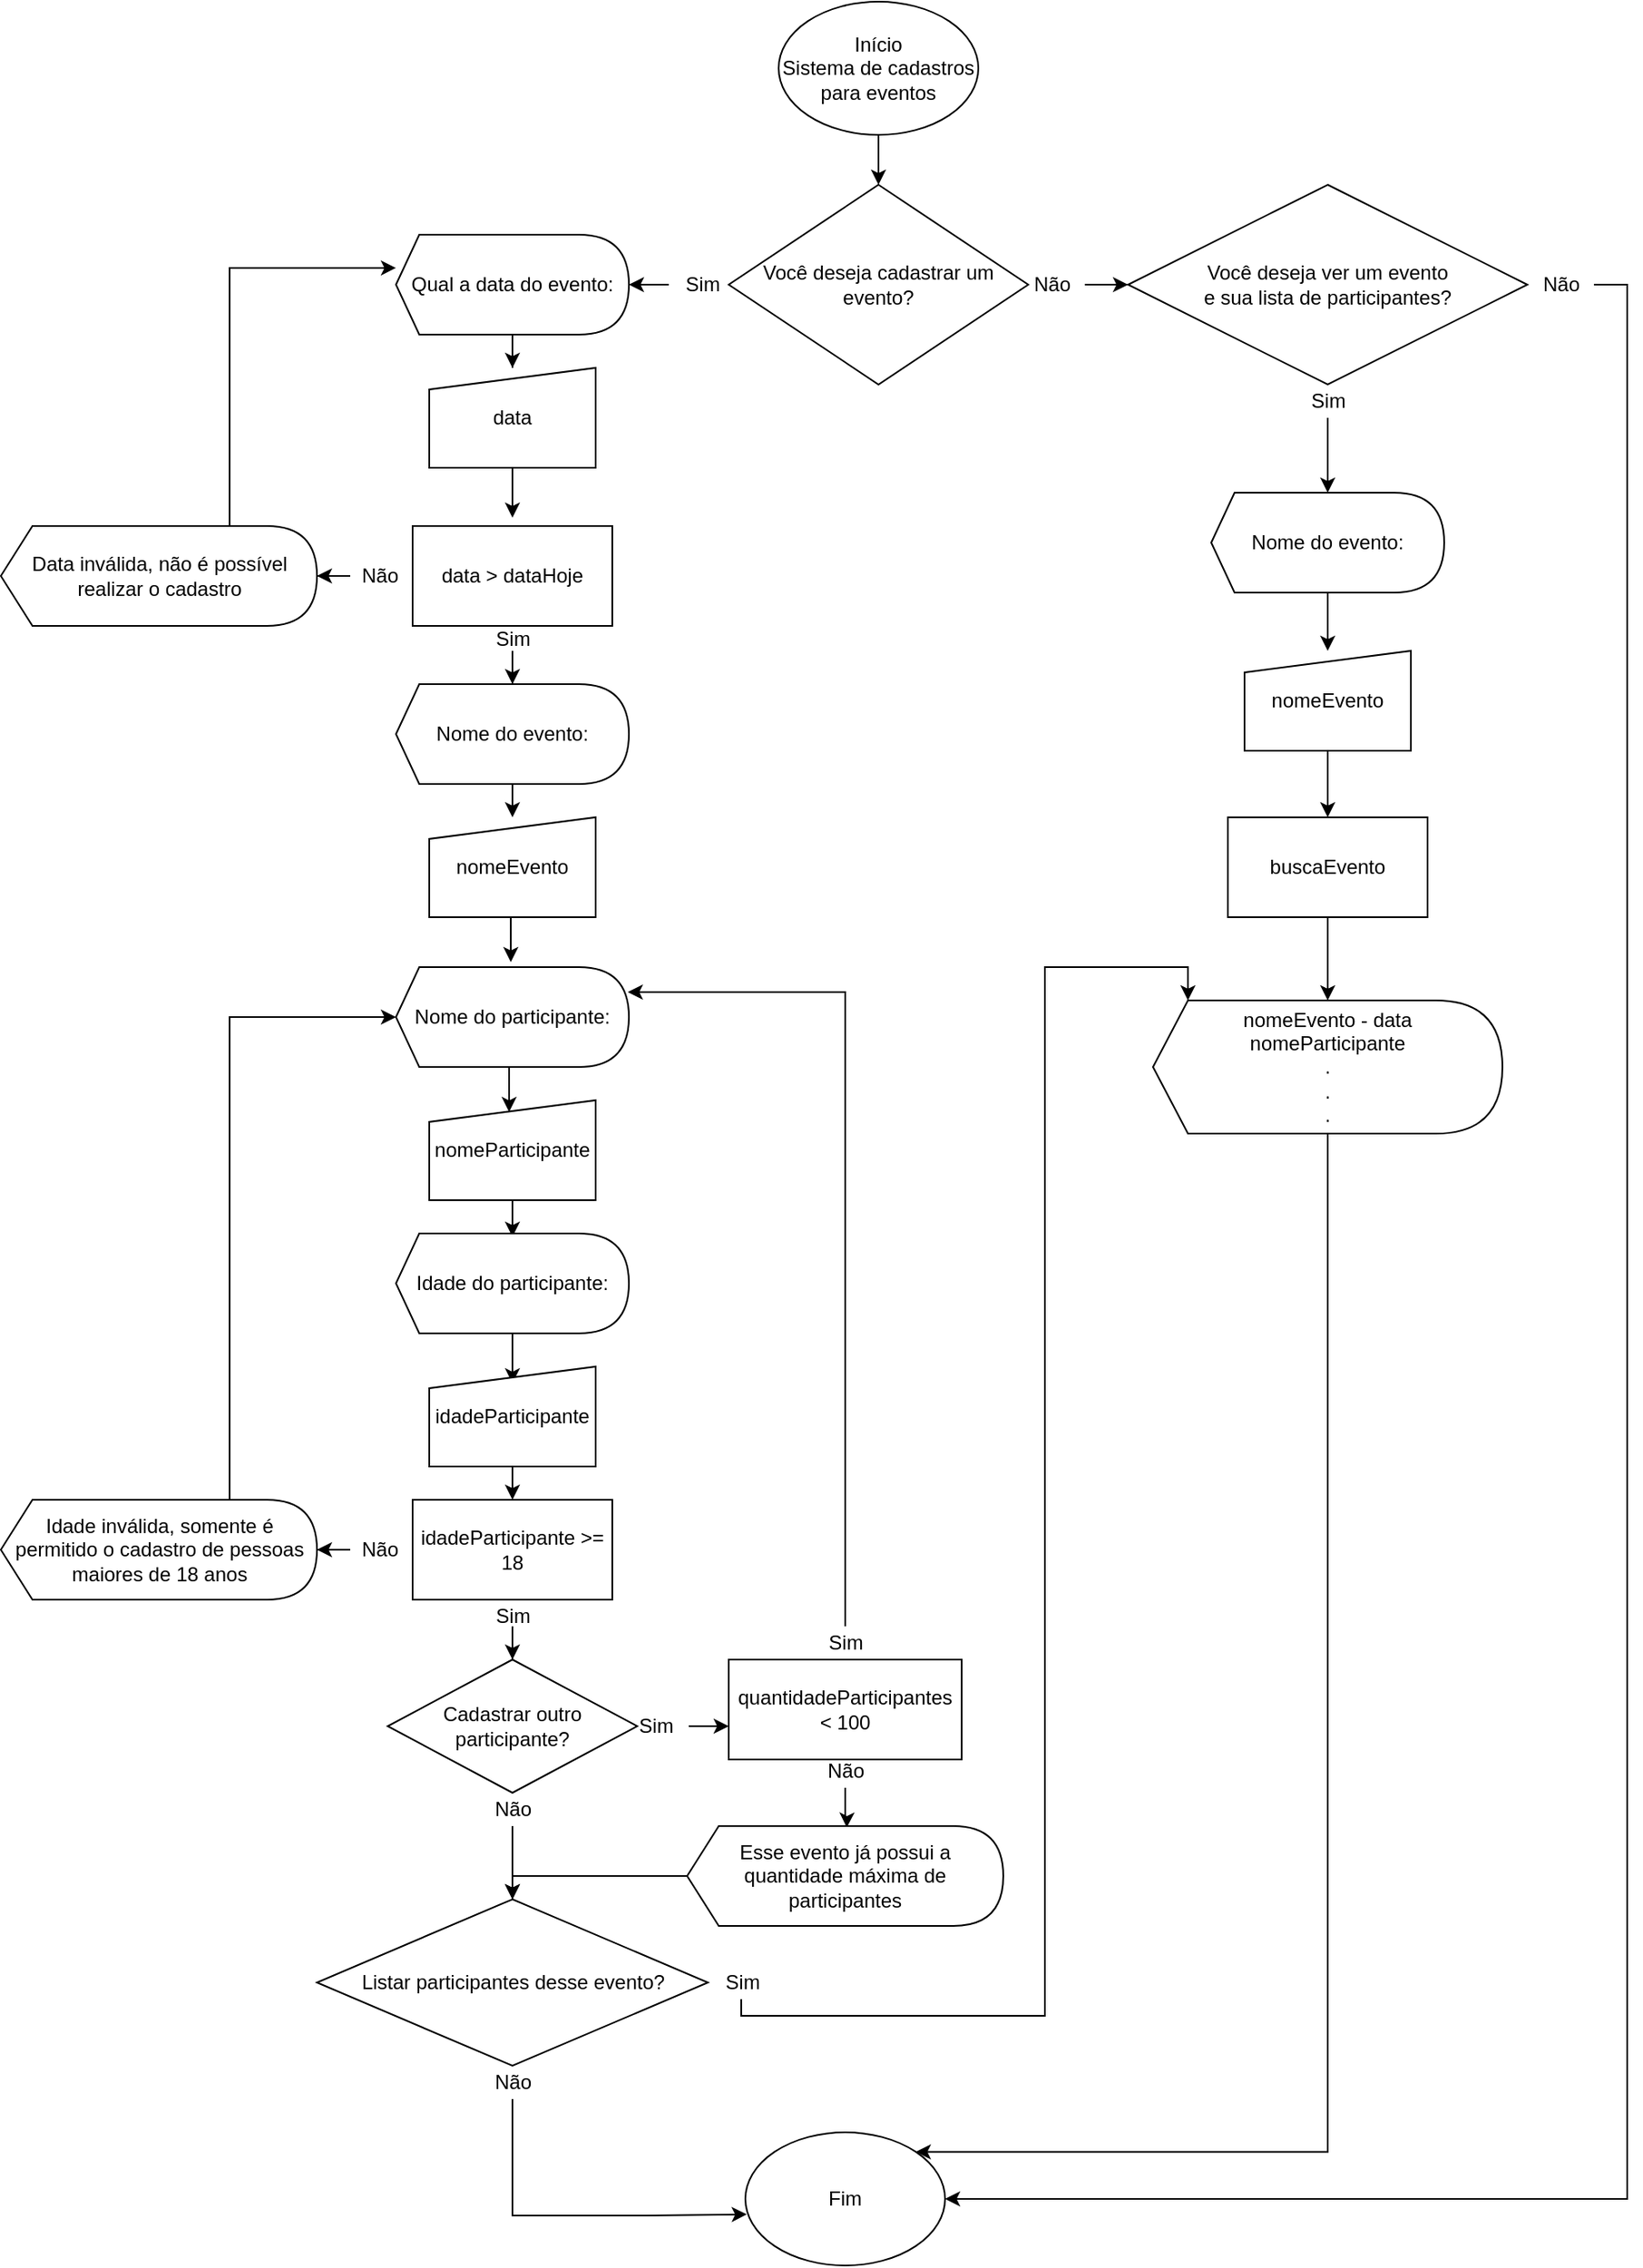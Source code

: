 <mxfile version="17.4.6" type="github">
  <diagram id="29ODBgfTGOtjrFLD_RwF" name="Page-1">
    <mxGraphModel dx="2274" dy="750" grid="1" gridSize="10" guides="1" tooltips="1" connect="1" arrows="1" fold="1" page="1" pageScale="1" pageWidth="827" pageHeight="1169" math="0" shadow="0">
      <root>
        <mxCell id="0" />
        <mxCell id="1" parent="0" />
        <mxCell id="-WZs5T-P6RfxNg0FdXoh-18" value="" style="edgeStyle=orthogonalEdgeStyle;rounded=0;orthogonalLoop=1;jettySize=auto;html=1;" parent="1" source="-WZs5T-P6RfxNg0FdXoh-2" target="-WZs5T-P6RfxNg0FdXoh-17" edge="1">
          <mxGeometry relative="1" as="geometry" />
        </mxCell>
        <mxCell id="-WZs5T-P6RfxNg0FdXoh-2" value="Início&lt;br&gt;Sistema de cadastros para eventos" style="ellipse;whiteSpace=wrap;html=1;" parent="1" vertex="1">
          <mxGeometry x="400" y="240" width="120" height="80" as="geometry" />
        </mxCell>
        <mxCell id="-WZs5T-P6RfxNg0FdXoh-17" value="&lt;span&gt;Você deseja cadastrar um evento?&lt;/span&gt;" style="strokeWidth=1;html=1;shape=mxgraph.flowchart.decision;whiteSpace=wrap;rounded=0;sketch=0;" parent="1" vertex="1">
          <mxGeometry x="370" y="350" width="180" height="120" as="geometry" />
        </mxCell>
        <mxCell id="tCCi4dPBxki_MjiUghov-21" style="edgeStyle=orthogonalEdgeStyle;rounded=0;orthogonalLoop=1;jettySize=auto;html=1;" edge="1" parent="1" source="-WZs5T-P6RfxNg0FdXoh-22" target="tCCi4dPBxki_MjiUghov-16">
          <mxGeometry relative="1" as="geometry" />
        </mxCell>
        <mxCell id="-WZs5T-P6RfxNg0FdXoh-22" value="Não" style="text;html=1;align=center;verticalAlign=middle;resizable=0;points=[];autosize=1;strokeColor=none;fillColor=none;" parent="1" vertex="1">
          <mxGeometry x="544" y="400" width="40" height="20" as="geometry" />
        </mxCell>
        <mxCell id="tCCi4dPBxki_MjiUghov-32" style="edgeStyle=orthogonalEdgeStyle;rounded=0;orthogonalLoop=1;jettySize=auto;html=1;entryX=1;entryY=0.5;entryDx=0;entryDy=0;entryPerimeter=0;" edge="1" parent="1" source="-WZs5T-P6RfxNg0FdXoh-23" target="-WZs5T-P6RfxNg0FdXoh-24">
          <mxGeometry relative="1" as="geometry" />
        </mxCell>
        <mxCell id="-WZs5T-P6RfxNg0FdXoh-23" value="Sim" style="text;html=1;align=center;verticalAlign=middle;resizable=0;points=[];autosize=1;strokeColor=none;fillColor=none;" parent="1" vertex="1">
          <mxGeometry x="334" y="400" width="40" height="20" as="geometry" />
        </mxCell>
        <mxCell id="-WZs5T-P6RfxNg0FdXoh-60" style="edgeStyle=orthogonalEdgeStyle;rounded=0;orthogonalLoop=1;jettySize=auto;html=1;entryX=0.5;entryY=0;entryDx=0;entryDy=0;" parent="1" source="-WZs5T-P6RfxNg0FdXoh-24" target="-WZs5T-P6RfxNg0FdXoh-26" edge="1">
          <mxGeometry relative="1" as="geometry" />
        </mxCell>
        <mxCell id="-WZs5T-P6RfxNg0FdXoh-24" value="Qual a data do evento:" style="shape=display;whiteSpace=wrap;html=1;size=0.1;" parent="1" vertex="1">
          <mxGeometry x="170" y="380" width="140" height="60" as="geometry" />
        </mxCell>
        <mxCell id="-WZs5T-P6RfxNg0FdXoh-61" style="edgeStyle=orthogonalEdgeStyle;rounded=0;orthogonalLoop=1;jettySize=auto;html=1;" parent="1" source="-WZs5T-P6RfxNg0FdXoh-26" edge="1">
          <mxGeometry relative="1" as="geometry">
            <mxPoint x="240" y="550" as="targetPoint" />
          </mxGeometry>
        </mxCell>
        <mxCell id="-WZs5T-P6RfxNg0FdXoh-26" value="data" style="html=1;strokeWidth=1;shape=manualInput;whiteSpace=wrap;rounded=0;size=13;arcSize=11;sketch=0;" parent="1" vertex="1">
          <mxGeometry x="190" y="460" width="100" height="60" as="geometry" />
        </mxCell>
        <mxCell id="-WZs5T-P6RfxNg0FdXoh-27" value="data &amp;gt; dataHoje" style="rounded=0;whiteSpace=wrap;html=1;sketch=0;strokeWidth=1;" parent="1" vertex="1">
          <mxGeometry x="180" y="555" width="120" height="60" as="geometry" />
        </mxCell>
        <mxCell id="tCCi4dPBxki_MjiUghov-33" style="edgeStyle=orthogonalEdgeStyle;rounded=0;orthogonalLoop=1;jettySize=auto;html=1;entryX=0.5;entryY=0;entryDx=0;entryDy=0;entryPerimeter=0;" edge="1" parent="1" source="-WZs5T-P6RfxNg0FdXoh-28" target="-WZs5T-P6RfxNg0FdXoh-31">
          <mxGeometry relative="1" as="geometry" />
        </mxCell>
        <mxCell id="-WZs5T-P6RfxNg0FdXoh-28" value="Sim" style="text;html=1;align=center;verticalAlign=middle;resizable=0;points=[];autosize=1;strokeColor=none;fillColor=none;" parent="1" vertex="1">
          <mxGeometry x="220" y="613" width="40" height="20" as="geometry" />
        </mxCell>
        <mxCell id="tCCi4dPBxki_MjiUghov-34" style="edgeStyle=orthogonalEdgeStyle;rounded=0;orthogonalLoop=1;jettySize=auto;html=1;entryX=1;entryY=0.5;entryDx=0;entryDy=0;entryPerimeter=0;" edge="1" parent="1" source="-WZs5T-P6RfxNg0FdXoh-29" target="-WZs5T-P6RfxNg0FdXoh-30">
          <mxGeometry relative="1" as="geometry" />
        </mxCell>
        <mxCell id="-WZs5T-P6RfxNg0FdXoh-29" value="Não" style="text;html=1;align=center;verticalAlign=middle;resizable=0;points=[];autosize=1;strokeColor=none;fillColor=none;" parent="1" vertex="1">
          <mxGeometry x="140" y="575" width="40" height="20" as="geometry" />
        </mxCell>
        <mxCell id="-WZs5T-P6RfxNg0FdXoh-68" style="edgeStyle=orthogonalEdgeStyle;rounded=0;orthogonalLoop=1;jettySize=auto;html=1;entryX=0;entryY=0.333;entryDx=0;entryDy=0;entryPerimeter=0;" parent="1" source="-WZs5T-P6RfxNg0FdXoh-30" target="-WZs5T-P6RfxNg0FdXoh-24" edge="1">
          <mxGeometry relative="1" as="geometry">
            <Array as="points">
              <mxPoint x="70" y="400" />
            </Array>
          </mxGeometry>
        </mxCell>
        <mxCell id="-WZs5T-P6RfxNg0FdXoh-30" value="Data inválida, não é possível realizar o cadastro" style="shape=display;whiteSpace=wrap;html=1;size=0.1;" parent="1" vertex="1">
          <mxGeometry x="-67.5" y="555" width="190" height="60" as="geometry" />
        </mxCell>
        <mxCell id="-WZs5T-P6RfxNg0FdXoh-57" style="edgeStyle=orthogonalEdgeStyle;rounded=0;orthogonalLoop=1;jettySize=auto;html=1;exitX=0;exitY=0;exitDx=62;exitDy=60;exitPerimeter=0;entryX=0.5;entryY=0;entryDx=0;entryDy=0;" parent="1" source="-WZs5T-P6RfxNg0FdXoh-31" target="-WZs5T-P6RfxNg0FdXoh-32" edge="1">
          <mxGeometry relative="1" as="geometry" />
        </mxCell>
        <mxCell id="-WZs5T-P6RfxNg0FdXoh-31" value="Nome do evento:" style="shape=display;whiteSpace=wrap;html=1;size=0.1;" parent="1" vertex="1">
          <mxGeometry x="170" y="650" width="140" height="60" as="geometry" />
        </mxCell>
        <mxCell id="-WZs5T-P6RfxNg0FdXoh-54" style="edgeStyle=orthogonalEdgeStyle;rounded=0;orthogonalLoop=1;jettySize=auto;html=1;exitX=0.5;exitY=1;exitDx=0;exitDy=0;entryX=0.493;entryY=-0.05;entryDx=0;entryDy=0;entryPerimeter=0;" parent="1" source="-WZs5T-P6RfxNg0FdXoh-32" target="-WZs5T-P6RfxNg0FdXoh-33" edge="1">
          <mxGeometry relative="1" as="geometry" />
        </mxCell>
        <mxCell id="-WZs5T-P6RfxNg0FdXoh-32" value="nomeEvento" style="html=1;strokeWidth=1;shape=manualInput;whiteSpace=wrap;rounded=0;size=13;arcSize=11;sketch=0;" parent="1" vertex="1">
          <mxGeometry x="190" y="730" width="100" height="60" as="geometry" />
        </mxCell>
        <mxCell id="-WZs5T-P6RfxNg0FdXoh-55" style="edgeStyle=orthogonalEdgeStyle;rounded=0;orthogonalLoop=1;jettySize=auto;html=1;exitX=0;exitY=0;exitDx=62;exitDy=60;exitPerimeter=0;entryX=0.48;entryY=0.117;entryDx=0;entryDy=0;entryPerimeter=0;" parent="1" source="-WZs5T-P6RfxNg0FdXoh-33" target="-WZs5T-P6RfxNg0FdXoh-34" edge="1">
          <mxGeometry relative="1" as="geometry" />
        </mxCell>
        <mxCell id="-WZs5T-P6RfxNg0FdXoh-33" value="Nome do participante:" style="shape=display;whiteSpace=wrap;html=1;size=0.1;" parent="1" vertex="1">
          <mxGeometry x="170" y="820" width="140" height="60" as="geometry" />
        </mxCell>
        <mxCell id="-WZs5T-P6RfxNg0FdXoh-52" style="edgeStyle=orthogonalEdgeStyle;rounded=0;orthogonalLoop=1;jettySize=auto;html=1;exitX=0.5;exitY=1;exitDx=0;exitDy=0;entryX=0.5;entryY=0.033;entryDx=0;entryDy=0;entryPerimeter=0;" parent="1" source="-WZs5T-P6RfxNg0FdXoh-34" target="-WZs5T-P6RfxNg0FdXoh-35" edge="1">
          <mxGeometry relative="1" as="geometry" />
        </mxCell>
        <mxCell id="-WZs5T-P6RfxNg0FdXoh-34" value="nomeParticipante" style="html=1;strokeWidth=1;shape=manualInput;whiteSpace=wrap;rounded=0;size=13;arcSize=11;sketch=0;" parent="1" vertex="1">
          <mxGeometry x="190" y="900" width="100" height="60" as="geometry" />
        </mxCell>
        <mxCell id="-WZs5T-P6RfxNg0FdXoh-53" style="edgeStyle=orthogonalEdgeStyle;rounded=0;orthogonalLoop=1;jettySize=auto;html=1;exitX=0;exitY=0;exitDx=62;exitDy=60;exitPerimeter=0;entryX=0.5;entryY=0.167;entryDx=0;entryDy=0;entryPerimeter=0;" parent="1" source="-WZs5T-P6RfxNg0FdXoh-35" target="-WZs5T-P6RfxNg0FdXoh-36" edge="1">
          <mxGeometry relative="1" as="geometry" />
        </mxCell>
        <mxCell id="-WZs5T-P6RfxNg0FdXoh-35" value="Idade do participante:" style="shape=display;whiteSpace=wrap;html=1;size=0.1;" parent="1" vertex="1">
          <mxGeometry x="170" y="980" width="140" height="60" as="geometry" />
        </mxCell>
        <mxCell id="-WZs5T-P6RfxNg0FdXoh-50" style="edgeStyle=orthogonalEdgeStyle;rounded=0;orthogonalLoop=1;jettySize=auto;html=1;exitX=0.5;exitY=1;exitDx=0;exitDy=0;entryX=0.5;entryY=0;entryDx=0;entryDy=0;" parent="1" source="-WZs5T-P6RfxNg0FdXoh-36" target="-WZs5T-P6RfxNg0FdXoh-37" edge="1">
          <mxGeometry relative="1" as="geometry" />
        </mxCell>
        <mxCell id="-WZs5T-P6RfxNg0FdXoh-36" value="idadeParticipante" style="html=1;strokeWidth=1;shape=manualInput;whiteSpace=wrap;rounded=0;size=13;arcSize=11;sketch=0;" parent="1" vertex="1">
          <mxGeometry x="190" y="1060" width="100" height="60" as="geometry" />
        </mxCell>
        <mxCell id="-WZs5T-P6RfxNg0FdXoh-37" value="idadeParticipante &amp;gt;= 18" style="rounded=0;whiteSpace=wrap;html=1;sketch=0;strokeWidth=1;" parent="1" vertex="1">
          <mxGeometry x="180" y="1140" width="120" height="60" as="geometry" />
        </mxCell>
        <mxCell id="tCCi4dPBxki_MjiUghov-40" style="edgeStyle=orthogonalEdgeStyle;rounded=0;orthogonalLoop=1;jettySize=auto;html=1;entryX=1;entryY=0.5;entryDx=0;entryDy=0;entryPerimeter=0;" edge="1" parent="1" source="-WZs5T-P6RfxNg0FdXoh-38" target="-WZs5T-P6RfxNg0FdXoh-41">
          <mxGeometry relative="1" as="geometry" />
        </mxCell>
        <mxCell id="-WZs5T-P6RfxNg0FdXoh-38" value="Não" style="text;html=1;align=center;verticalAlign=middle;resizable=0;points=[];autosize=1;strokeColor=none;fillColor=none;" parent="1" vertex="1">
          <mxGeometry x="140" y="1160" width="40" height="20" as="geometry" />
        </mxCell>
        <mxCell id="tCCi4dPBxki_MjiUghov-35" style="edgeStyle=orthogonalEdgeStyle;rounded=0;orthogonalLoop=1;jettySize=auto;html=1;entryX=0.5;entryY=0;entryDx=0;entryDy=0;" edge="1" parent="1" source="-WZs5T-P6RfxNg0FdXoh-39" target="-WZs5T-P6RfxNg0FdXoh-70">
          <mxGeometry relative="1" as="geometry" />
        </mxCell>
        <mxCell id="-WZs5T-P6RfxNg0FdXoh-39" value="Sim" style="text;html=1;align=center;verticalAlign=middle;resizable=0;points=[];autosize=1;strokeColor=none;fillColor=none;" parent="1" vertex="1">
          <mxGeometry x="220" y="1200" width="40" height="20" as="geometry" />
        </mxCell>
        <mxCell id="-WZs5T-P6RfxNg0FdXoh-69" style="edgeStyle=orthogonalEdgeStyle;rounded=0;orthogonalLoop=1;jettySize=auto;html=1;entryX=0;entryY=0.5;entryDx=0;entryDy=0;entryPerimeter=0;" parent="1" source="-WZs5T-P6RfxNg0FdXoh-41" target="-WZs5T-P6RfxNg0FdXoh-33" edge="1">
          <mxGeometry relative="1" as="geometry">
            <Array as="points">
              <mxPoint x="70" y="850" />
            </Array>
          </mxGeometry>
        </mxCell>
        <mxCell id="-WZs5T-P6RfxNg0FdXoh-41" value="Idade inválida, somente é permitido o cadastro de pessoas maiores de 18 anos" style="shape=display;whiteSpace=wrap;html=1;size=0.1;" parent="1" vertex="1">
          <mxGeometry x="-67.5" y="1140" width="190" height="60" as="geometry" />
        </mxCell>
        <mxCell id="tCCi4dPBxki_MjiUghov-39" style="edgeStyle=orthogonalEdgeStyle;rounded=0;orthogonalLoop=1;jettySize=auto;html=1;entryX=0;entryY=0.667;entryDx=0;entryDy=0;entryPerimeter=0;" edge="1" parent="1" source="-WZs5T-P6RfxNg0FdXoh-42" target="-WZs5T-P6RfxNg0FdXoh-63">
          <mxGeometry relative="1" as="geometry" />
        </mxCell>
        <mxCell id="-WZs5T-P6RfxNg0FdXoh-42" value="Sim" style="text;html=1;align=center;verticalAlign=middle;resizable=0;points=[];autosize=1;strokeColor=none;fillColor=none;" parent="1" vertex="1">
          <mxGeometry x="306" y="1266" width="40" height="20" as="geometry" />
        </mxCell>
        <mxCell id="tCCi4dPBxki_MjiUghov-42" style="edgeStyle=orthogonalEdgeStyle;rounded=0;orthogonalLoop=1;jettySize=auto;html=1;entryX=0.5;entryY=0;entryDx=0;entryDy=0;" edge="1" parent="1" source="-WZs5T-P6RfxNg0FdXoh-43" target="tCCi4dPBxki_MjiUghov-2">
          <mxGeometry relative="1" as="geometry" />
        </mxCell>
        <mxCell id="-WZs5T-P6RfxNg0FdXoh-43" value="Não" style="text;html=1;align=center;verticalAlign=middle;resizable=0;points=[];autosize=1;strokeColor=none;fillColor=none;" parent="1" vertex="1">
          <mxGeometry x="220" y="1316" width="40" height="20" as="geometry" />
        </mxCell>
        <mxCell id="-WZs5T-P6RfxNg0FdXoh-63" value="quantidadeParticipantes &amp;lt; 100" style="rounded=0;whiteSpace=wrap;html=1;sketch=0;strokeWidth=1;" parent="1" vertex="1">
          <mxGeometry x="370" y="1236" width="140" height="60" as="geometry" />
        </mxCell>
        <mxCell id="tCCi4dPBxki_MjiUghov-49" style="edgeStyle=orthogonalEdgeStyle;rounded=0;orthogonalLoop=1;jettySize=auto;html=1;entryX=0.995;entryY=0.25;entryDx=0;entryDy=0;entryPerimeter=0;" edge="1" parent="1" source="-WZs5T-P6RfxNg0FdXoh-65" target="-WZs5T-P6RfxNg0FdXoh-33">
          <mxGeometry relative="1" as="geometry">
            <Array as="points">
              <mxPoint x="440" y="835" />
            </Array>
          </mxGeometry>
        </mxCell>
        <mxCell id="-WZs5T-P6RfxNg0FdXoh-65" value="Sim" style="text;html=1;align=center;verticalAlign=middle;resizable=0;points=[];autosize=1;strokeColor=none;fillColor=none;" parent="1" vertex="1">
          <mxGeometry x="420" y="1216" width="40" height="20" as="geometry" />
        </mxCell>
        <mxCell id="tCCi4dPBxki_MjiUghov-47" style="edgeStyle=orthogonalEdgeStyle;rounded=0;orthogonalLoop=1;jettySize=auto;html=1;entryX=0.505;entryY=0.015;entryDx=0;entryDy=0;entryPerimeter=0;" edge="1" parent="1" source="-WZs5T-P6RfxNg0FdXoh-66" target="-WZs5T-P6RfxNg0FdXoh-77">
          <mxGeometry relative="1" as="geometry" />
        </mxCell>
        <mxCell id="-WZs5T-P6RfxNg0FdXoh-66" value="Não" style="text;html=1;align=center;verticalAlign=middle;resizable=0;points=[];autosize=1;strokeColor=none;fillColor=none;" parent="1" vertex="1">
          <mxGeometry x="420" y="1293" width="40" height="20" as="geometry" />
        </mxCell>
        <mxCell id="-WZs5T-P6RfxNg0FdXoh-70" value="&lt;span&gt;Cadastrar outro participante?&lt;/span&gt;" style="rhombus;whiteSpace=wrap;html=1;rounded=0;sketch=0;strokeWidth=1;" parent="1" vertex="1">
          <mxGeometry x="165" y="1236" width="150" height="80" as="geometry" />
        </mxCell>
        <mxCell id="tCCi4dPBxki_MjiUghov-48" style="edgeStyle=orthogonalEdgeStyle;rounded=0;orthogonalLoop=1;jettySize=auto;html=1;" edge="1" parent="1" source="-WZs5T-P6RfxNg0FdXoh-77" target="tCCi4dPBxki_MjiUghov-2">
          <mxGeometry relative="1" as="geometry">
            <Array as="points">
              <mxPoint x="240" y="1366" />
            </Array>
          </mxGeometry>
        </mxCell>
        <mxCell id="-WZs5T-P6RfxNg0FdXoh-77" value="Esse evento já possui a quantidade máxima de participantes" style="shape=display;whiteSpace=wrap;html=1;size=0.1;" parent="1" vertex="1">
          <mxGeometry x="345" y="1336" width="190" height="60" as="geometry" />
        </mxCell>
        <mxCell id="tCCi4dPBxki_MjiUghov-2" value="&lt;span&gt;Listar participantes desse evento?&lt;/span&gt;" style="rhombus;whiteSpace=wrap;html=1;rounded=0;sketch=0;strokeWidth=1;" vertex="1" parent="1">
          <mxGeometry x="122.5" y="1380" width="235" height="100" as="geometry" />
        </mxCell>
        <mxCell id="tCCi4dPBxki_MjiUghov-43" style="edgeStyle=orthogonalEdgeStyle;rounded=0;orthogonalLoop=1;jettySize=auto;html=1;entryX=0.007;entryY=0.616;entryDx=0;entryDy=0;entryPerimeter=0;" edge="1" parent="1" source="tCCi4dPBxki_MjiUghov-9" target="tCCi4dPBxki_MjiUghov-11">
          <mxGeometry relative="1" as="geometry">
            <Array as="points">
              <mxPoint x="240" y="1570" />
              <mxPoint x="320" y="1570" />
            </Array>
          </mxGeometry>
        </mxCell>
        <mxCell id="tCCi4dPBxki_MjiUghov-9" value="Não" style="text;html=1;align=center;verticalAlign=middle;resizable=0;points=[];autosize=1;strokeColor=none;fillColor=none;" vertex="1" parent="1">
          <mxGeometry x="220" y="1480" width="40" height="20" as="geometry" />
        </mxCell>
        <mxCell id="tCCi4dPBxki_MjiUghov-30" style="edgeStyle=orthogonalEdgeStyle;rounded=0;orthogonalLoop=1;jettySize=auto;html=1;entryX=0;entryY=0;entryDx=21;entryDy=0;entryPerimeter=0;" edge="1" parent="1" source="tCCi4dPBxki_MjiUghov-10" target="tCCi4dPBxki_MjiUghov-28">
          <mxGeometry relative="1" as="geometry">
            <Array as="points">
              <mxPoint x="560" y="1450" />
              <mxPoint x="560" y="820" />
              <mxPoint x="646" y="820" />
            </Array>
          </mxGeometry>
        </mxCell>
        <mxCell id="tCCi4dPBxki_MjiUghov-10" value="Sim" style="text;html=1;align=center;verticalAlign=middle;resizable=0;points=[];autosize=1;strokeColor=none;fillColor=none;" vertex="1" parent="1">
          <mxGeometry x="357.5" y="1420" width="40" height="20" as="geometry" />
        </mxCell>
        <mxCell id="tCCi4dPBxki_MjiUghov-11" value="Fim" style="ellipse;whiteSpace=wrap;html=1;" vertex="1" parent="1">
          <mxGeometry x="380" y="1520" width="120" height="80" as="geometry" />
        </mxCell>
        <mxCell id="tCCi4dPBxki_MjiUghov-16" value="&lt;span&gt;Você deseja ver um evento&lt;br&gt;e sua lista de participantes?&lt;/span&gt;" style="strokeWidth=1;html=1;shape=mxgraph.flowchart.decision;whiteSpace=wrap;rounded=0;sketch=0;" vertex="1" parent="1">
          <mxGeometry x="610" y="350" width="240" height="120" as="geometry" />
        </mxCell>
        <mxCell id="tCCi4dPBxki_MjiUghov-24" style="edgeStyle=orthogonalEdgeStyle;rounded=0;orthogonalLoop=1;jettySize=auto;html=1;" edge="1" parent="1" source="tCCi4dPBxki_MjiUghov-17" target="tCCi4dPBxki_MjiUghov-22">
          <mxGeometry relative="1" as="geometry" />
        </mxCell>
        <mxCell id="tCCi4dPBxki_MjiUghov-17" value="Sim" style="text;html=1;align=center;verticalAlign=middle;resizable=0;points=[];autosize=1;strokeColor=none;fillColor=none;" vertex="1" parent="1">
          <mxGeometry x="710" y="470" width="40" height="20" as="geometry" />
        </mxCell>
        <mxCell id="tCCi4dPBxki_MjiUghov-20" style="edgeStyle=orthogonalEdgeStyle;rounded=0;orthogonalLoop=1;jettySize=auto;html=1;entryX=1;entryY=0.5;entryDx=0;entryDy=0;" edge="1" parent="1" source="tCCi4dPBxki_MjiUghov-18" target="tCCi4dPBxki_MjiUghov-11">
          <mxGeometry relative="1" as="geometry">
            <Array as="points">
              <mxPoint x="910" y="410" />
              <mxPoint x="910" y="1560" />
            </Array>
          </mxGeometry>
        </mxCell>
        <mxCell id="tCCi4dPBxki_MjiUghov-18" value="Não" style="text;html=1;align=center;verticalAlign=middle;resizable=0;points=[];autosize=1;strokeColor=none;fillColor=none;" vertex="1" parent="1">
          <mxGeometry x="850" y="400" width="40" height="20" as="geometry" />
        </mxCell>
        <mxCell id="tCCi4dPBxki_MjiUghov-25" style="edgeStyle=orthogonalEdgeStyle;rounded=0;orthogonalLoop=1;jettySize=auto;html=1;" edge="1" parent="1" source="tCCi4dPBxki_MjiUghov-22" target="tCCi4dPBxki_MjiUghov-23">
          <mxGeometry relative="1" as="geometry" />
        </mxCell>
        <mxCell id="tCCi4dPBxki_MjiUghov-22" value="Nome do evento:" style="shape=display;whiteSpace=wrap;html=1;size=0.1;" vertex="1" parent="1">
          <mxGeometry x="660" y="535" width="140" height="60" as="geometry" />
        </mxCell>
        <mxCell id="tCCi4dPBxki_MjiUghov-27" style="edgeStyle=orthogonalEdgeStyle;rounded=0;orthogonalLoop=1;jettySize=auto;html=1;entryX=0.5;entryY=0;entryDx=0;entryDy=0;" edge="1" parent="1" source="tCCi4dPBxki_MjiUghov-23" target="tCCi4dPBxki_MjiUghov-26">
          <mxGeometry relative="1" as="geometry" />
        </mxCell>
        <mxCell id="tCCi4dPBxki_MjiUghov-23" value="nomeEvento" style="html=1;strokeWidth=1;shape=manualInput;whiteSpace=wrap;rounded=0;size=13;arcSize=11;sketch=0;" vertex="1" parent="1">
          <mxGeometry x="680" y="630" width="100" height="60" as="geometry" />
        </mxCell>
        <mxCell id="tCCi4dPBxki_MjiUghov-29" style="edgeStyle=orthogonalEdgeStyle;rounded=0;orthogonalLoop=1;jettySize=auto;html=1;" edge="1" parent="1" source="tCCi4dPBxki_MjiUghov-26" target="tCCi4dPBxki_MjiUghov-28">
          <mxGeometry relative="1" as="geometry" />
        </mxCell>
        <mxCell id="tCCi4dPBxki_MjiUghov-26" value="buscaEvento" style="rounded=0;whiteSpace=wrap;html=1;sketch=0;strokeWidth=1;" vertex="1" parent="1">
          <mxGeometry x="670" y="730" width="120" height="60" as="geometry" />
        </mxCell>
        <mxCell id="tCCi4dPBxki_MjiUghov-31" style="edgeStyle=orthogonalEdgeStyle;rounded=0;orthogonalLoop=1;jettySize=auto;html=1;entryX=1;entryY=0;entryDx=0;entryDy=0;" edge="1" parent="1" source="tCCi4dPBxki_MjiUghov-28" target="tCCi4dPBxki_MjiUghov-11">
          <mxGeometry relative="1" as="geometry">
            <Array as="points">
              <mxPoint x="730" y="1532" />
            </Array>
          </mxGeometry>
        </mxCell>
        <mxCell id="tCCi4dPBxki_MjiUghov-28" value="nomeEvento - data&lt;br&gt;nomeParticipante&lt;br&gt;.&lt;br&gt;.&lt;br&gt;." style="shape=display;whiteSpace=wrap;html=1;size=0.1;" vertex="1" parent="1">
          <mxGeometry x="625" y="840" width="210" height="80" as="geometry" />
        </mxCell>
      </root>
    </mxGraphModel>
  </diagram>
</mxfile>
